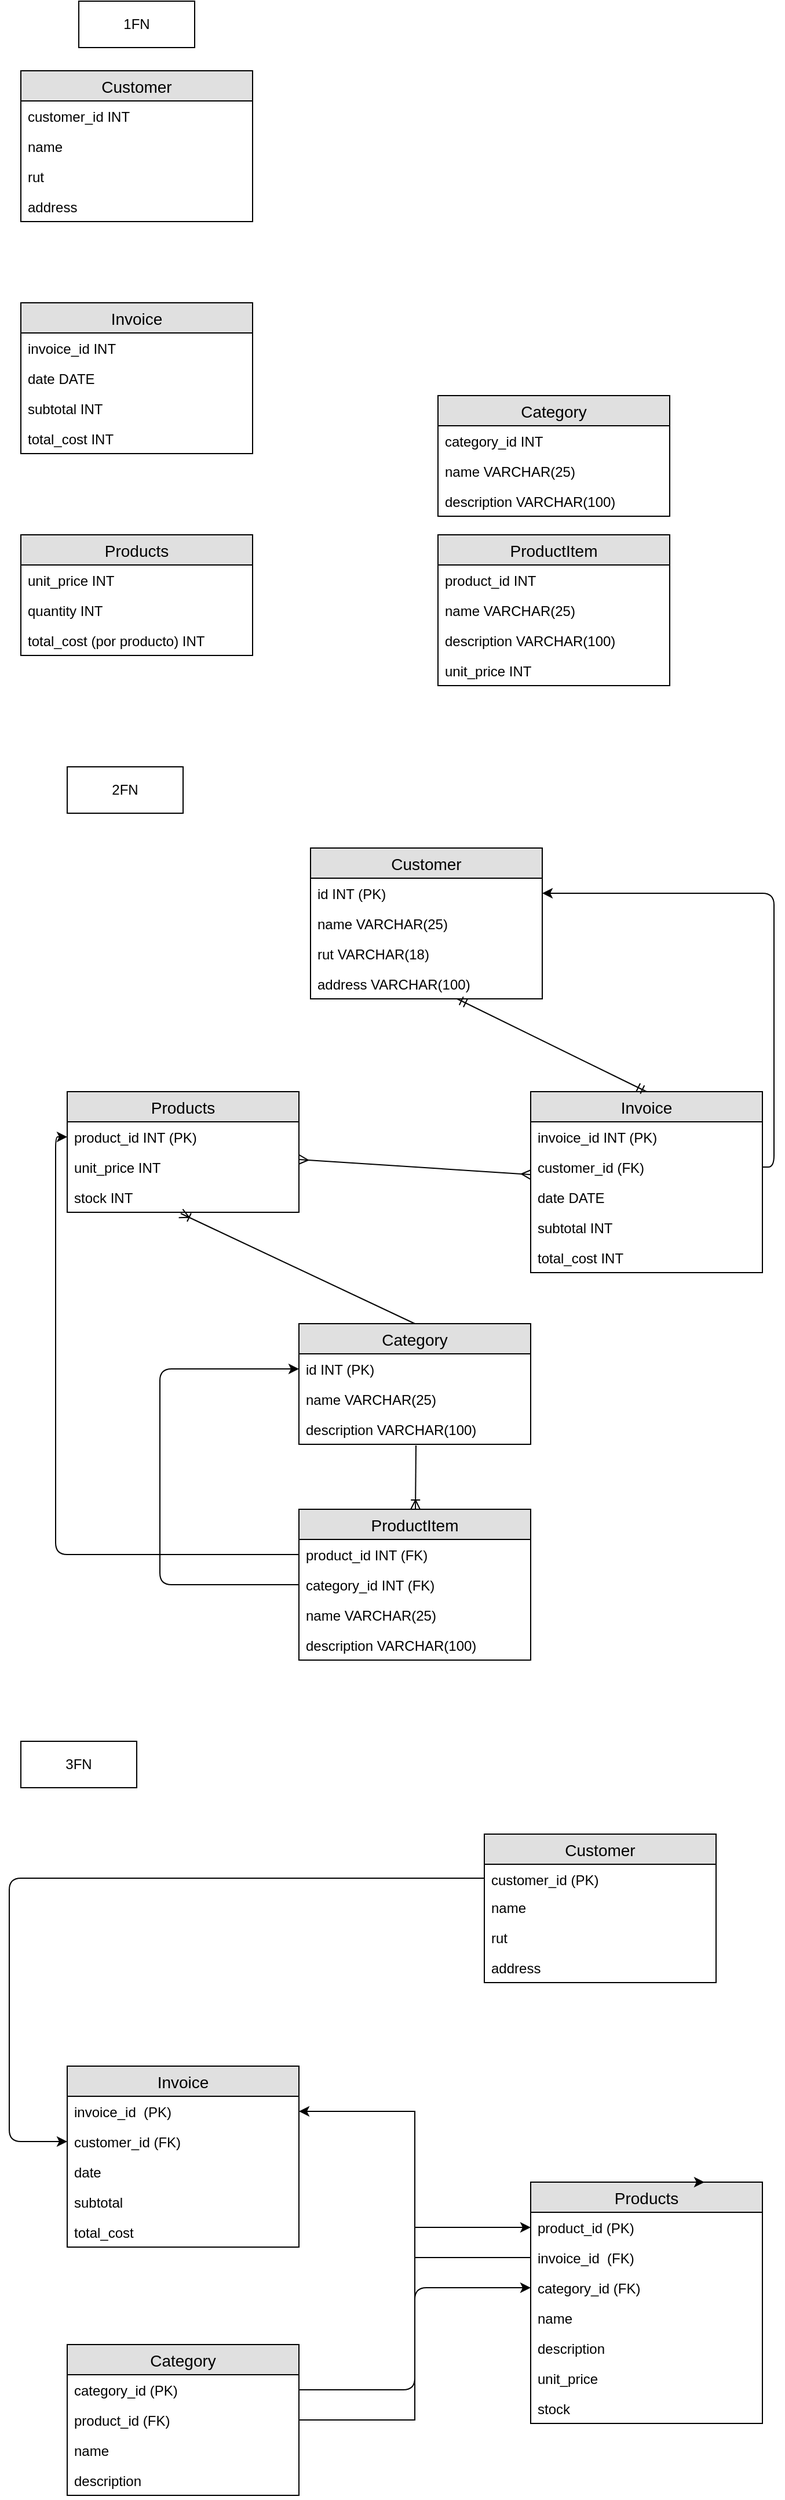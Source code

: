 <mxfile version="12.5.5" type="google"><diagram id="C5RBs43oDa-KdzZeNtuy" name="Page-1"><mxGraphModel dx="1186" dy="542" grid="1" gridSize="10" guides="1" tooltips="1" connect="1" arrows="1" fold="1" page="1" pageScale="1" pageWidth="827" pageHeight="1169" math="0" shadow="0"><root><mxCell id="WIyWlLk6GJQsqaUBKTNV-0"/><mxCell id="WIyWlLk6GJQsqaUBKTNV-1" parent="WIyWlLk6GJQsqaUBKTNV-0"/><mxCell id="mvWFeEzfgEJlznAJWW6z-0" value="Invoice" style="swimlane;fontStyle=0;childLayout=stackLayout;horizontal=1;startSize=26;fillColor=#e0e0e0;horizontalStack=0;resizeParent=1;resizeParentMax=0;resizeLast=0;collapsible=1;marginBottom=0;swimlaneFillColor=#ffffff;align=center;fontSize=14;" parent="WIyWlLk6GJQsqaUBKTNV-1" vertex="1"><mxGeometry x="40" y="320" width="200" height="130" as="geometry"/></mxCell><mxCell id="mvWFeEzfgEJlznAJWW6z-1" value="invoice_id INT" style="text;strokeColor=none;fillColor=none;spacingLeft=4;spacingRight=4;overflow=hidden;rotatable=0;points=[[0,0.5],[1,0.5]];portConstraint=eastwest;fontSize=12;" parent="mvWFeEzfgEJlznAJWW6z-0" vertex="1"><mxGeometry y="26" width="200" height="26" as="geometry"/></mxCell><mxCell id="mvWFeEzfgEJlznAJWW6z-2" value="date DATE" style="text;strokeColor=none;fillColor=none;spacingLeft=4;spacingRight=4;overflow=hidden;rotatable=0;points=[[0,0.5],[1,0.5]];portConstraint=eastwest;fontSize=12;" parent="mvWFeEzfgEJlznAJWW6z-0" vertex="1"><mxGeometry y="52" width="200" height="26" as="geometry"/></mxCell><mxCell id="mvWFeEzfgEJlznAJWW6z-3" value="subtotal INT" style="text;strokeColor=none;fillColor=none;spacingLeft=4;spacingRight=4;overflow=hidden;rotatable=0;points=[[0,0.5],[1,0.5]];portConstraint=eastwest;fontSize=12;" parent="mvWFeEzfgEJlznAJWW6z-0" vertex="1"><mxGeometry y="78" width="200" height="26" as="geometry"/></mxCell><mxCell id="mvWFeEzfgEJlznAJWW6z-13" value="total_cost INT" style="text;strokeColor=none;fillColor=none;spacingLeft=4;spacingRight=4;overflow=hidden;rotatable=0;points=[[0,0.5],[1,0.5]];portConstraint=eastwest;fontSize=12;" parent="mvWFeEzfgEJlznAJWW6z-0" vertex="1"><mxGeometry y="104" width="200" height="26" as="geometry"/></mxCell><mxCell id="mvWFeEzfgEJlznAJWW6z-4" value="Customer" style="swimlane;fontStyle=0;childLayout=stackLayout;horizontal=1;startSize=26;fillColor=#e0e0e0;horizontalStack=0;resizeParent=1;resizeParentMax=0;resizeLast=0;collapsible=1;marginBottom=0;swimlaneFillColor=#ffffff;align=center;fontSize=14;" parent="WIyWlLk6GJQsqaUBKTNV-1" vertex="1"><mxGeometry x="40" y="120" width="200" height="130" as="geometry"/></mxCell><mxCell id="mvWFeEzfgEJlznAJWW6z-5" value="customer_id INT" style="text;strokeColor=none;fillColor=none;spacingLeft=4;spacingRight=4;overflow=hidden;rotatable=0;points=[[0,0.5],[1,0.5]];portConstraint=eastwest;fontSize=12;" parent="mvWFeEzfgEJlznAJWW6z-4" vertex="1"><mxGeometry y="26" width="200" height="26" as="geometry"/></mxCell><mxCell id="mvWFeEzfgEJlznAJWW6z-6" value="name" style="text;strokeColor=none;fillColor=none;spacingLeft=4;spacingRight=4;overflow=hidden;rotatable=0;points=[[0,0.5],[1,0.5]];portConstraint=eastwest;fontSize=12;" parent="mvWFeEzfgEJlznAJWW6z-4" vertex="1"><mxGeometry y="52" width="200" height="26" as="geometry"/></mxCell><mxCell id="mvWFeEzfgEJlznAJWW6z-7" value="rut" style="text;strokeColor=none;fillColor=none;spacingLeft=4;spacingRight=4;overflow=hidden;rotatable=0;points=[[0,0.5],[1,0.5]];portConstraint=eastwest;fontSize=12;" parent="mvWFeEzfgEJlznAJWW6z-4" vertex="1"><mxGeometry y="78" width="200" height="26" as="geometry"/></mxCell><mxCell id="mvWFeEzfgEJlznAJWW6z-14" value="address" style="text;strokeColor=none;fillColor=none;spacingLeft=4;spacingRight=4;overflow=hidden;rotatable=0;points=[[0,0.5],[1,0.5]];portConstraint=eastwest;fontSize=12;" parent="mvWFeEzfgEJlznAJWW6z-4" vertex="1"><mxGeometry y="104" width="200" height="26" as="geometry"/></mxCell><mxCell id="mvWFeEzfgEJlznAJWW6z-8" value="Products" style="swimlane;fontStyle=0;childLayout=stackLayout;horizontal=1;startSize=26;fillColor=#e0e0e0;horizontalStack=0;resizeParent=1;resizeParentMax=0;resizeLast=0;collapsible=1;marginBottom=0;swimlaneFillColor=#ffffff;align=center;fontSize=14;" parent="WIyWlLk6GJQsqaUBKTNV-1" vertex="1"><mxGeometry x="40" y="520" width="200" height="104" as="geometry"/></mxCell><mxCell id="mvWFeEzfgEJlznAJWW6z-9" value="unit_price INT" style="text;strokeColor=none;fillColor=none;spacingLeft=4;spacingRight=4;overflow=hidden;rotatable=0;points=[[0,0.5],[1,0.5]];portConstraint=eastwest;fontSize=12;" parent="mvWFeEzfgEJlznAJWW6z-8" vertex="1"><mxGeometry y="26" width="200" height="26" as="geometry"/></mxCell><mxCell id="mvWFeEzfgEJlznAJWW6z-10" value="quantity INT" style="text;strokeColor=none;fillColor=none;spacingLeft=4;spacingRight=4;overflow=hidden;rotatable=0;points=[[0,0.5],[1,0.5]];portConstraint=eastwest;fontSize=12;" parent="mvWFeEzfgEJlznAJWW6z-8" vertex="1"><mxGeometry y="52" width="200" height="26" as="geometry"/></mxCell><mxCell id="mvWFeEzfgEJlznAJWW6z-11" value="total_cost (por producto) INT" style="text;strokeColor=none;fillColor=none;spacingLeft=4;spacingRight=4;overflow=hidden;rotatable=0;points=[[0,0.5],[1,0.5]];portConstraint=eastwest;fontSize=12;" parent="mvWFeEzfgEJlznAJWW6z-8" vertex="1"><mxGeometry y="78" width="200" height="26" as="geometry"/></mxCell><mxCell id="mvWFeEzfgEJlznAJWW6z-12" value="1FN" style="whiteSpace=wrap;html=1;align=center;" parent="WIyWlLk6GJQsqaUBKTNV-1" vertex="1"><mxGeometry x="90" y="60" width="100" height="40" as="geometry"/></mxCell><mxCell id="mvWFeEzfgEJlznAJWW6z-15" value="ProductItem" style="swimlane;fontStyle=0;childLayout=stackLayout;horizontal=1;startSize=26;fillColor=#e0e0e0;horizontalStack=0;resizeParent=1;resizeParentMax=0;resizeLast=0;collapsible=1;marginBottom=0;swimlaneFillColor=#ffffff;align=center;fontSize=14;" parent="WIyWlLk6GJQsqaUBKTNV-1" vertex="1"><mxGeometry x="400" y="520" width="200" height="130" as="geometry"/></mxCell><mxCell id="mvWFeEzfgEJlznAJWW6z-16" value="product_id INT" style="text;strokeColor=none;fillColor=none;spacingLeft=4;spacingRight=4;overflow=hidden;rotatable=0;points=[[0,0.5],[1,0.5]];portConstraint=eastwest;fontSize=12;" parent="mvWFeEzfgEJlznAJWW6z-15" vertex="1"><mxGeometry y="26" width="200" height="26" as="geometry"/></mxCell><mxCell id="mvWFeEzfgEJlznAJWW6z-17" value="name VARCHAR(25)" style="text;strokeColor=none;fillColor=none;spacingLeft=4;spacingRight=4;overflow=hidden;rotatable=0;points=[[0,0.5],[1,0.5]];portConstraint=eastwest;fontSize=12;" parent="mvWFeEzfgEJlznAJWW6z-15" vertex="1"><mxGeometry y="52" width="200" height="26" as="geometry"/></mxCell><mxCell id="mvWFeEzfgEJlznAJWW6z-18" value="description VARCHAR(100)" style="text;strokeColor=none;fillColor=none;spacingLeft=4;spacingRight=4;overflow=hidden;rotatable=0;points=[[0,0.5],[1,0.5]];portConstraint=eastwest;fontSize=12;" parent="mvWFeEzfgEJlznAJWW6z-15" vertex="1"><mxGeometry y="78" width="200" height="26" as="geometry"/></mxCell><mxCell id="mvWFeEzfgEJlznAJWW6z-19" value="unit_price INT" style="text;strokeColor=none;fillColor=none;spacingLeft=4;spacingRight=4;overflow=hidden;rotatable=0;points=[[0,0.5],[1,0.5]];portConstraint=eastwest;fontSize=12;" parent="mvWFeEzfgEJlznAJWW6z-15" vertex="1"><mxGeometry y="104" width="200" height="26" as="geometry"/></mxCell><mxCell id="mvWFeEzfgEJlznAJWW6z-20" value="Category" style="swimlane;fontStyle=0;childLayout=stackLayout;horizontal=1;startSize=26;fillColor=#e0e0e0;horizontalStack=0;resizeParent=1;resizeParentMax=0;resizeLast=0;collapsible=1;marginBottom=0;swimlaneFillColor=#ffffff;align=center;fontSize=14;" parent="WIyWlLk6GJQsqaUBKTNV-1" vertex="1"><mxGeometry x="400" y="400" width="200" height="104" as="geometry"/></mxCell><mxCell id="mvWFeEzfgEJlznAJWW6z-21" value="category_id INT" style="text;strokeColor=none;fillColor=none;spacingLeft=4;spacingRight=4;overflow=hidden;rotatable=0;points=[[0,0.5],[1,0.5]];portConstraint=eastwest;fontSize=12;" parent="mvWFeEzfgEJlznAJWW6z-20" vertex="1"><mxGeometry y="26" width="200" height="26" as="geometry"/></mxCell><mxCell id="mvWFeEzfgEJlznAJWW6z-22" value="name VARCHAR(25)" style="text;strokeColor=none;fillColor=none;spacingLeft=4;spacingRight=4;overflow=hidden;rotatable=0;points=[[0,0.5],[1,0.5]];portConstraint=eastwest;fontSize=12;" parent="mvWFeEzfgEJlznAJWW6z-20" vertex="1"><mxGeometry y="52" width="200" height="26" as="geometry"/></mxCell><mxCell id="mvWFeEzfgEJlznAJWW6z-23" value="description VARCHAR(100)" style="text;strokeColor=none;fillColor=none;spacingLeft=4;spacingRight=4;overflow=hidden;rotatable=0;points=[[0,0.5],[1,0.5]];portConstraint=eastwest;fontSize=12;" parent="mvWFeEzfgEJlznAJWW6z-20" vertex="1"><mxGeometry y="78" width="200" height="26" as="geometry"/></mxCell><mxCell id="mvWFeEzfgEJlznAJWW6z-30" value="Invoice" style="swimlane;fontStyle=0;childLayout=stackLayout;horizontal=1;startSize=26;fillColor=#e0e0e0;horizontalStack=0;resizeParent=1;resizeParentMax=0;resizeLast=0;collapsible=1;marginBottom=0;swimlaneFillColor=#ffffff;align=center;fontSize=14;" parent="WIyWlLk6GJQsqaUBKTNV-1" vertex="1"><mxGeometry x="480" y="1000" width="200" height="156" as="geometry"/></mxCell><mxCell id="mvWFeEzfgEJlznAJWW6z-31" value="invoice_id INT (PK)" style="text;strokeColor=none;fillColor=none;spacingLeft=4;spacingRight=4;overflow=hidden;rotatable=0;points=[[0,0.5],[1,0.5]];portConstraint=eastwest;fontSize=12;" parent="mvWFeEzfgEJlznAJWW6z-30" vertex="1"><mxGeometry y="26" width="200" height="26" as="geometry"/></mxCell><mxCell id="mvWFeEzfgEJlznAJWW6z-59" value="customer_id (FK)" style="text;strokeColor=none;fillColor=none;spacingLeft=4;spacingRight=4;overflow=hidden;rotatable=0;points=[[0,0.5],[1,0.5]];portConstraint=eastwest;fontSize=12;" parent="mvWFeEzfgEJlznAJWW6z-30" vertex="1"><mxGeometry y="52" width="200" height="26" as="geometry"/></mxCell><mxCell id="mvWFeEzfgEJlznAJWW6z-32" value="date DATE" style="text;strokeColor=none;fillColor=none;spacingLeft=4;spacingRight=4;overflow=hidden;rotatable=0;points=[[0,0.5],[1,0.5]];portConstraint=eastwest;fontSize=12;" parent="mvWFeEzfgEJlznAJWW6z-30" vertex="1"><mxGeometry y="78" width="200" height="26" as="geometry"/></mxCell><mxCell id="mvWFeEzfgEJlznAJWW6z-33" value="subtotal INT" style="text;strokeColor=none;fillColor=none;spacingLeft=4;spacingRight=4;overflow=hidden;rotatable=0;points=[[0,0.5],[1,0.5]];portConstraint=eastwest;fontSize=12;" parent="mvWFeEzfgEJlznAJWW6z-30" vertex="1"><mxGeometry y="104" width="200" height="26" as="geometry"/></mxCell><mxCell id="mvWFeEzfgEJlznAJWW6z-34" value="total_cost INT" style="text;strokeColor=none;fillColor=none;spacingLeft=4;spacingRight=4;overflow=hidden;rotatable=0;points=[[0,0.5],[1,0.5]];portConstraint=eastwest;fontSize=12;" parent="mvWFeEzfgEJlznAJWW6z-30" vertex="1"><mxGeometry y="130" width="200" height="26" as="geometry"/></mxCell><mxCell id="mvWFeEzfgEJlznAJWW6z-35" value="Customer" style="swimlane;fontStyle=0;childLayout=stackLayout;horizontal=1;startSize=26;fillColor=#e0e0e0;horizontalStack=0;resizeParent=1;resizeParentMax=0;resizeLast=0;collapsible=1;marginBottom=0;swimlaneFillColor=#ffffff;align=center;fontSize=14;" parent="WIyWlLk6GJQsqaUBKTNV-1" vertex="1"><mxGeometry x="290" y="790" width="200" height="130" as="geometry"/></mxCell><mxCell id="mvWFeEzfgEJlznAJWW6z-36" value="id INT (PK)" style="text;strokeColor=none;fillColor=none;spacingLeft=4;spacingRight=4;overflow=hidden;rotatable=0;points=[[0,0.5],[1,0.5]];portConstraint=eastwest;fontSize=12;" parent="mvWFeEzfgEJlznAJWW6z-35" vertex="1"><mxGeometry y="26" width="200" height="26" as="geometry"/></mxCell><mxCell id="mvWFeEzfgEJlznAJWW6z-37" value="name VARCHAR(25)" style="text;strokeColor=none;fillColor=none;spacingLeft=4;spacingRight=4;overflow=hidden;rotatable=0;points=[[0,0.5],[1,0.5]];portConstraint=eastwest;fontSize=12;" parent="mvWFeEzfgEJlznAJWW6z-35" vertex="1"><mxGeometry y="52" width="200" height="26" as="geometry"/></mxCell><mxCell id="mvWFeEzfgEJlznAJWW6z-38" value="rut VARCHAR(18)" style="text;strokeColor=none;fillColor=none;spacingLeft=4;spacingRight=4;overflow=hidden;rotatable=0;points=[[0,0.5],[1,0.5]];portConstraint=eastwest;fontSize=12;" parent="mvWFeEzfgEJlznAJWW6z-35" vertex="1"><mxGeometry y="78" width="200" height="26" as="geometry"/></mxCell><mxCell id="mvWFeEzfgEJlznAJWW6z-39" value="address VARCHAR(100)" style="text;strokeColor=none;fillColor=none;spacingLeft=4;spacingRight=4;overflow=hidden;rotatable=0;points=[[0,0.5],[1,0.5]];portConstraint=eastwest;fontSize=12;" parent="mvWFeEzfgEJlznAJWW6z-35" vertex="1"><mxGeometry y="104" width="200" height="26" as="geometry"/></mxCell><mxCell id="mvWFeEzfgEJlznAJWW6z-40" value="Products" style="swimlane;fontStyle=0;childLayout=stackLayout;horizontal=1;startSize=26;fillColor=#e0e0e0;horizontalStack=0;resizeParent=1;resizeParentMax=0;resizeLast=0;collapsible=1;marginBottom=0;swimlaneFillColor=#ffffff;align=center;fontSize=14;" parent="WIyWlLk6GJQsqaUBKTNV-1" vertex="1"><mxGeometry x="80" y="1000" width="200" height="104" as="geometry"/></mxCell><mxCell id="mvWFeEzfgEJlznAJWW6z-63" value="product_id INT (PK)" style="text;strokeColor=none;fillColor=none;spacingLeft=4;spacingRight=4;overflow=hidden;rotatable=0;points=[[0,0.5],[1,0.5]];portConstraint=eastwest;fontSize=12;" parent="mvWFeEzfgEJlznAJWW6z-40" vertex="1"><mxGeometry y="26" width="200" height="26" as="geometry"/></mxCell><mxCell id="mvWFeEzfgEJlznAJWW6z-41" value="unit_price INT" style="text;strokeColor=none;fillColor=none;spacingLeft=4;spacingRight=4;overflow=hidden;rotatable=0;points=[[0,0.5],[1,0.5]];portConstraint=eastwest;fontSize=12;" parent="mvWFeEzfgEJlznAJWW6z-40" vertex="1"><mxGeometry y="52" width="200" height="26" as="geometry"/></mxCell><mxCell id="mvWFeEzfgEJlznAJWW6z-42" value="stock INT" style="text;strokeColor=none;fillColor=none;spacingLeft=4;spacingRight=4;overflow=hidden;rotatable=0;points=[[0,0.5],[1,0.5]];portConstraint=eastwest;fontSize=12;" parent="mvWFeEzfgEJlznAJWW6z-40" vertex="1"><mxGeometry y="78" width="200" height="26" as="geometry"/></mxCell><mxCell id="mvWFeEzfgEJlznAJWW6z-44" value="2FN" style="whiteSpace=wrap;html=1;align=center;" parent="WIyWlLk6GJQsqaUBKTNV-1" vertex="1"><mxGeometry x="80" y="720" width="100" height="40" as="geometry"/></mxCell><mxCell id="mvWFeEzfgEJlznAJWW6z-45" value="ProductItem" style="swimlane;fontStyle=0;childLayout=stackLayout;horizontal=1;startSize=26;fillColor=#e0e0e0;horizontalStack=0;resizeParent=1;resizeParentMax=0;resizeLast=0;collapsible=1;marginBottom=0;swimlaneFillColor=#ffffff;align=center;fontSize=14;" parent="WIyWlLk6GJQsqaUBKTNV-1" vertex="1"><mxGeometry x="280" y="1360" width="200" height="130" as="geometry"/></mxCell><mxCell id="mvWFeEzfgEJlznAJWW6z-46" value="product_id INT (FK)" style="text;strokeColor=none;fillColor=none;spacingLeft=4;spacingRight=4;overflow=hidden;rotatable=0;points=[[0,0.5],[1,0.5]];portConstraint=eastwest;fontSize=12;" parent="mvWFeEzfgEJlznAJWW6z-45" vertex="1"><mxGeometry y="26" width="200" height="26" as="geometry"/></mxCell><mxCell id="mvWFeEzfgEJlznAJWW6z-60" value="category_id INT (FK)" style="text;strokeColor=none;fillColor=none;spacingLeft=4;spacingRight=4;overflow=hidden;rotatable=0;points=[[0,0.5],[1,0.5]];portConstraint=eastwest;fontSize=12;" parent="mvWFeEzfgEJlznAJWW6z-45" vertex="1"><mxGeometry y="52" width="200" height="26" as="geometry"/></mxCell><mxCell id="mvWFeEzfgEJlznAJWW6z-47" value="name VARCHAR(25)" style="text;strokeColor=none;fillColor=none;spacingLeft=4;spacingRight=4;overflow=hidden;rotatable=0;points=[[0,0.5],[1,0.5]];portConstraint=eastwest;fontSize=12;" parent="mvWFeEzfgEJlznAJWW6z-45" vertex="1"><mxGeometry y="78" width="200" height="26" as="geometry"/></mxCell><mxCell id="mvWFeEzfgEJlznAJWW6z-48" value="description VARCHAR(100)" style="text;strokeColor=none;fillColor=none;spacingLeft=4;spacingRight=4;overflow=hidden;rotatable=0;points=[[0,0.5],[1,0.5]];portConstraint=eastwest;fontSize=12;" parent="mvWFeEzfgEJlznAJWW6z-45" vertex="1"><mxGeometry y="104" width="200" height="26" as="geometry"/></mxCell><mxCell id="mvWFeEzfgEJlznAJWW6z-50" value="Category" style="swimlane;fontStyle=0;childLayout=stackLayout;horizontal=1;startSize=26;fillColor=#e0e0e0;horizontalStack=0;resizeParent=1;resizeParentMax=0;resizeLast=0;collapsible=1;marginBottom=0;swimlaneFillColor=#ffffff;align=center;fontSize=14;" parent="WIyWlLk6GJQsqaUBKTNV-1" vertex="1"><mxGeometry x="280" y="1200" width="200" height="104" as="geometry"/></mxCell><mxCell id="mvWFeEzfgEJlznAJWW6z-51" value="id INT (PK)" style="text;strokeColor=none;fillColor=none;spacingLeft=4;spacingRight=4;overflow=hidden;rotatable=0;points=[[0,0.5],[1,0.5]];portConstraint=eastwest;fontSize=12;" parent="mvWFeEzfgEJlznAJWW6z-50" vertex="1"><mxGeometry y="26" width="200" height="26" as="geometry"/></mxCell><mxCell id="mvWFeEzfgEJlznAJWW6z-52" value="name VARCHAR(25)" style="text;strokeColor=none;fillColor=none;spacingLeft=4;spacingRight=4;overflow=hidden;rotatable=0;points=[[0,0.5],[1,0.5]];portConstraint=eastwest;fontSize=12;" parent="mvWFeEzfgEJlznAJWW6z-50" vertex="1"><mxGeometry y="52" width="200" height="26" as="geometry"/></mxCell><mxCell id="mvWFeEzfgEJlznAJWW6z-53" value="description VARCHAR(100)" style="text;strokeColor=none;fillColor=none;spacingLeft=4;spacingRight=4;overflow=hidden;rotatable=0;points=[[0,0.5],[1,0.5]];portConstraint=eastwest;fontSize=12;" parent="mvWFeEzfgEJlznAJWW6z-50" vertex="1"><mxGeometry y="78" width="200" height="26" as="geometry"/></mxCell><mxCell id="mvWFeEzfgEJlznAJWW6z-61" value="" style="fontSize=12;html=1;endArrow=ERoneToMany;exitX=0.505;exitY=1.038;exitDx=0;exitDy=0;exitPerimeter=0;" parent="WIyWlLk6GJQsqaUBKTNV-1" source="mvWFeEzfgEJlznAJWW6z-53" target="mvWFeEzfgEJlznAJWW6z-45" edge="1"><mxGeometry width="100" height="100" relative="1" as="geometry"><mxPoint x="110" y="1530" as="sourcePoint"/><mxPoint x="210" y="1430" as="targetPoint"/></mxGeometry></mxCell><mxCell id="mvWFeEzfgEJlznAJWW6z-62" value="" style="fontSize=12;html=1;endArrow=ERoneToMany;exitX=0.5;exitY=0;exitDx=0;exitDy=0;entryX=0.49;entryY=1.038;entryDx=0;entryDy=0;entryPerimeter=0;" parent="WIyWlLk6GJQsqaUBKTNV-1" source="mvWFeEzfgEJlznAJWW6z-50" target="mvWFeEzfgEJlznAJWW6z-42" edge="1"><mxGeometry width="100" height="100" relative="1" as="geometry"><mxPoint x="-300" y="1390" as="sourcePoint"/><mxPoint x="200" y="1110" as="targetPoint"/></mxGeometry></mxCell><mxCell id="mvWFeEzfgEJlznAJWW6z-67" value="" style="fontSize=12;html=1;endArrow=ERmany;startArrow=ERmany;" parent="WIyWlLk6GJQsqaUBKTNV-1" source="mvWFeEzfgEJlznAJWW6z-40" target="mvWFeEzfgEJlznAJWW6z-30" edge="1"><mxGeometry width="100" height="100" relative="1" as="geometry"><mxPoint x="390" y="1250" as="sourcePoint"/><mxPoint x="490" y="1150" as="targetPoint"/></mxGeometry></mxCell><mxCell id="mvWFeEzfgEJlznAJWW6z-71" value="" style="fontSize=12;html=1;endArrow=ERmandOne;startArrow=ERmandOne;exitX=0.5;exitY=0;exitDx=0;exitDy=0;" parent="WIyWlLk6GJQsqaUBKTNV-1" source="mvWFeEzfgEJlznAJWW6z-30" target="mvWFeEzfgEJlznAJWW6z-39" edge="1"><mxGeometry width="100" height="100" relative="1" as="geometry"><mxPoint x="260" y="1000" as="sourcePoint"/><mxPoint x="360" y="900" as="targetPoint"/></mxGeometry></mxCell><mxCell id="mvWFeEzfgEJlznAJWW6z-73" value="" style="endArrow=classic;html=1;exitX=1;exitY=0.5;exitDx=0;exitDy=0;entryX=1;entryY=0.5;entryDx=0;entryDy=0;edgeStyle=orthogonalEdgeStyle;" parent="WIyWlLk6GJQsqaUBKTNV-1" source="mvWFeEzfgEJlznAJWW6z-59" target="mvWFeEzfgEJlznAJWW6z-36" edge="1"><mxGeometry width="50" height="50" relative="1" as="geometry"><mxPoint x="340" y="1070" as="sourcePoint"/><mxPoint x="390" y="1020" as="targetPoint"/></mxGeometry></mxCell><mxCell id="mvWFeEzfgEJlznAJWW6z-74" value="" style="endArrow=classic;html=1;exitX=0;exitY=0.5;exitDx=0;exitDy=0;entryX=0;entryY=0.5;entryDx=0;entryDy=0;edgeStyle=orthogonalEdgeStyle;" parent="WIyWlLk6GJQsqaUBKTNV-1" source="mvWFeEzfgEJlznAJWW6z-46" target="mvWFeEzfgEJlznAJWW6z-63" edge="1"><mxGeometry width="50" height="50" relative="1" as="geometry"><mxPoint x="180" y="1340" as="sourcePoint"/><mxPoint x="160" y="1290" as="targetPoint"/></mxGeometry></mxCell><mxCell id="mvWFeEzfgEJlznAJWW6z-75" value="" style="endArrow=classic;html=1;entryX=0;entryY=0.5;entryDx=0;entryDy=0;exitX=0;exitY=0.5;exitDx=0;exitDy=0;edgeStyle=orthogonalEdgeStyle;" parent="WIyWlLk6GJQsqaUBKTNV-1" source="mvWFeEzfgEJlznAJWW6z-60" target="mvWFeEzfgEJlznAJWW6z-51" edge="1"><mxGeometry width="50" height="50" relative="1" as="geometry"><mxPoint x="200" y="1480" as="sourcePoint"/><mxPoint x="250" y="1430" as="targetPoint"/><Array as="points"><mxPoint x="160" y="1425"/><mxPoint x="160" y="1239"/></Array></mxGeometry></mxCell><mxCell id="mvWFeEzfgEJlznAJWW6z-76" value="3FN" style="whiteSpace=wrap;html=1;align=center;" parent="WIyWlLk6GJQsqaUBKTNV-1" vertex="1"><mxGeometry x="40" y="1560" width="100" height="40" as="geometry"/></mxCell><mxCell id="mvWFeEzfgEJlznAJWW6z-77" value="Customer" style="swimlane;fontStyle=0;childLayout=stackLayout;horizontal=1;startSize=26;fillColor=#e0e0e0;horizontalStack=0;resizeParent=1;resizeParentMax=0;resizeLast=0;collapsible=1;marginBottom=0;swimlaneFillColor=#ffffff;align=center;fontSize=14;" parent="WIyWlLk6GJQsqaUBKTNV-1" vertex="1"><mxGeometry x="440" y="1640" width="200" height="128" as="geometry"/></mxCell><mxCell id="mvWFeEzfgEJlznAJWW6z-78" value="customer_id (PK)" style="text;strokeColor=none;fillColor=none;spacingLeft=4;spacingRight=4;overflow=hidden;rotatable=0;points=[[0,0.5],[1,0.5]];portConstraint=eastwest;fontSize=12;" parent="mvWFeEzfgEJlznAJWW6z-77" vertex="1"><mxGeometry y="26" width="200" height="24" as="geometry"/></mxCell><mxCell id="mvWFeEzfgEJlznAJWW6z-79" value="name " style="text;strokeColor=none;fillColor=none;spacingLeft=4;spacingRight=4;overflow=hidden;rotatable=0;points=[[0,0.5],[1,0.5]];portConstraint=eastwest;fontSize=12;" parent="mvWFeEzfgEJlznAJWW6z-77" vertex="1"><mxGeometry y="50" width="200" height="26" as="geometry"/></mxCell><mxCell id="mvWFeEzfgEJlznAJWW6z-80" value="rut " style="text;strokeColor=none;fillColor=none;spacingLeft=4;spacingRight=4;overflow=hidden;rotatable=0;points=[[0,0.5],[1,0.5]];portConstraint=eastwest;fontSize=12;" parent="mvWFeEzfgEJlznAJWW6z-77" vertex="1"><mxGeometry y="76" width="200" height="26" as="geometry"/></mxCell><mxCell id="mvWFeEzfgEJlznAJWW6z-81" value="address" style="text;strokeColor=none;fillColor=none;spacingLeft=4;spacingRight=4;overflow=hidden;rotatable=0;points=[[0,0.5],[1,0.5]];portConstraint=eastwest;fontSize=12;" parent="mvWFeEzfgEJlznAJWW6z-77" vertex="1"><mxGeometry y="102" width="200" height="26" as="geometry"/></mxCell><mxCell id="mvWFeEzfgEJlznAJWW6z-89" value="Invoice" style="swimlane;fontStyle=0;childLayout=stackLayout;horizontal=1;startSize=26;fillColor=#e0e0e0;horizontalStack=0;resizeParent=1;resizeParentMax=0;resizeLast=0;collapsible=1;marginBottom=0;swimlaneFillColor=#ffffff;align=center;fontSize=14;" parent="WIyWlLk6GJQsqaUBKTNV-1" vertex="1"><mxGeometry x="80" y="1840" width="200" height="156" as="geometry"/></mxCell><mxCell id="mvWFeEzfgEJlznAJWW6z-90" value="invoice_id  (PK)" style="text;strokeColor=none;fillColor=none;spacingLeft=4;spacingRight=4;overflow=hidden;rotatable=0;points=[[0,0.5],[1,0.5]];portConstraint=eastwest;fontSize=12;" parent="mvWFeEzfgEJlznAJWW6z-89" vertex="1"><mxGeometry y="26" width="200" height="26" as="geometry"/></mxCell><mxCell id="mvWFeEzfgEJlznAJWW6z-84" value="customer_id (FK)" style="text;strokeColor=none;fillColor=none;spacingLeft=4;spacingRight=4;overflow=hidden;rotatable=0;points=[[0,0.5],[1,0.5]];portConstraint=eastwest;fontSize=12;" parent="mvWFeEzfgEJlznAJWW6z-89" vertex="1"><mxGeometry y="52" width="200" height="26" as="geometry"/></mxCell><mxCell id="mvWFeEzfgEJlznAJWW6z-92" value="date" style="text;strokeColor=none;fillColor=none;spacingLeft=4;spacingRight=4;overflow=hidden;rotatable=0;points=[[0,0.5],[1,0.5]];portConstraint=eastwest;fontSize=12;" parent="mvWFeEzfgEJlznAJWW6z-89" vertex="1"><mxGeometry y="78" width="200" height="26" as="geometry"/></mxCell><mxCell id="mvWFeEzfgEJlznAJWW6z-93" value="subtotal" style="text;strokeColor=none;fillColor=none;spacingLeft=4;spacingRight=4;overflow=hidden;rotatable=0;points=[[0,0.5],[1,0.5]];portConstraint=eastwest;fontSize=12;" parent="mvWFeEzfgEJlznAJWW6z-89" vertex="1"><mxGeometry y="104" width="200" height="26" as="geometry"/></mxCell><mxCell id="mvWFeEzfgEJlznAJWW6z-94" value="total_cost" style="text;strokeColor=none;fillColor=none;spacingLeft=4;spacingRight=4;overflow=hidden;rotatable=0;points=[[0,0.5],[1,0.5]];portConstraint=eastwest;fontSize=12;" parent="mvWFeEzfgEJlznAJWW6z-89" vertex="1"><mxGeometry y="130" width="200" height="26" as="geometry"/></mxCell><mxCell id="mvWFeEzfgEJlznAJWW6z-98" value="Products" style="swimlane;fontStyle=0;childLayout=stackLayout;horizontal=1;startSize=26;fillColor=#e0e0e0;horizontalStack=0;resizeParent=1;resizeParentMax=0;resizeLast=0;collapsible=1;marginBottom=0;swimlaneFillColor=#ffffff;align=center;fontSize=14;" parent="WIyWlLk6GJQsqaUBKTNV-1" vertex="1"><mxGeometry x="480" y="1940" width="200" height="208" as="geometry"/></mxCell><mxCell id="mvWFeEzfgEJlznAJWW6z-99" value="product_id (PK)" style="text;strokeColor=none;fillColor=none;spacingLeft=4;spacingRight=4;overflow=hidden;rotatable=0;points=[[0,0.5],[1,0.5]];portConstraint=eastwest;fontSize=12;" parent="mvWFeEzfgEJlznAJWW6z-98" vertex="1"><mxGeometry y="26" width="200" height="26" as="geometry"/></mxCell><mxCell id="riLpMLKEM8pgyHJtujMd-11" value="invoice_id  (FK)" style="text;strokeColor=none;fillColor=none;spacingLeft=4;spacingRight=4;overflow=hidden;rotatable=0;points=[[0,0.5],[1,0.5]];portConstraint=eastwest;fontSize=12;" vertex="1" parent="mvWFeEzfgEJlznAJWW6z-98"><mxGeometry y="52" width="200" height="26" as="geometry"/></mxCell><mxCell id="mvWFeEzfgEJlznAJWW6z-122" value="category_id (FK)" style="text;strokeColor=none;fillColor=none;spacingLeft=4;spacingRight=4;overflow=hidden;rotatable=0;points=[[0,0.5],[1,0.5]];portConstraint=eastwest;fontSize=12;" parent="mvWFeEzfgEJlznAJWW6z-98" vertex="1"><mxGeometry y="78" width="200" height="26" as="geometry"/></mxCell><mxCell id="mvWFeEzfgEJlznAJWW6z-105" value="name" style="text;strokeColor=none;fillColor=none;spacingLeft=4;spacingRight=4;overflow=hidden;rotatable=0;points=[[0,0.5],[1,0.5]];portConstraint=eastwest;fontSize=12;" parent="mvWFeEzfgEJlznAJWW6z-98" vertex="1"><mxGeometry y="104" width="200" height="26" as="geometry"/></mxCell><mxCell id="mvWFeEzfgEJlznAJWW6z-106" value="description" style="text;strokeColor=none;fillColor=none;spacingLeft=4;spacingRight=4;overflow=hidden;rotatable=0;points=[[0,0.5],[1,0.5]];portConstraint=eastwest;fontSize=12;" parent="mvWFeEzfgEJlznAJWW6z-98" vertex="1"><mxGeometry y="130" width="200" height="26" as="geometry"/></mxCell><mxCell id="mvWFeEzfgEJlznAJWW6z-100" value="unit_price" style="text;strokeColor=none;fillColor=none;spacingLeft=4;spacingRight=4;overflow=hidden;rotatable=0;points=[[0,0.5],[1,0.5]];portConstraint=eastwest;fontSize=12;" parent="mvWFeEzfgEJlznAJWW6z-98" vertex="1"><mxGeometry y="156" width="200" height="26" as="geometry"/></mxCell><mxCell id="mvWFeEzfgEJlznAJWW6z-101" value="stock" style="text;strokeColor=none;fillColor=none;spacingLeft=4;spacingRight=4;overflow=hidden;rotatable=0;points=[[0,0.5],[1,0.5]];portConstraint=eastwest;fontSize=12;" parent="mvWFeEzfgEJlznAJWW6z-98" vertex="1"><mxGeometry y="182" width="200" height="26" as="geometry"/></mxCell><mxCell id="mvWFeEzfgEJlznAJWW6z-107" value="Category" style="swimlane;fontStyle=0;childLayout=stackLayout;horizontal=1;startSize=26;fillColor=#e0e0e0;horizontalStack=0;resizeParent=1;resizeParentMax=0;resizeLast=0;collapsible=1;marginBottom=0;swimlaneFillColor=#ffffff;align=center;fontSize=14;" parent="WIyWlLk6GJQsqaUBKTNV-1" vertex="1"><mxGeometry x="80" y="2080" width="200" height="130" as="geometry"/></mxCell><mxCell id="mvWFeEzfgEJlznAJWW6z-108" value="category_id (PK)" style="text;strokeColor=none;fillColor=none;spacingLeft=4;spacingRight=4;overflow=hidden;rotatable=0;points=[[0,0.5],[1,0.5]];portConstraint=eastwest;fontSize=12;" parent="mvWFeEzfgEJlznAJWW6z-107" vertex="1"><mxGeometry y="26" width="200" height="26" as="geometry"/></mxCell><mxCell id="riLpMLKEM8pgyHJtujMd-15" value="product_id (FK)" style="text;strokeColor=none;fillColor=none;spacingLeft=4;spacingRight=4;overflow=hidden;rotatable=0;points=[[0,0.5],[1,0.5]];portConstraint=eastwest;fontSize=12;" vertex="1" parent="mvWFeEzfgEJlznAJWW6z-107"><mxGeometry y="52" width="200" height="26" as="geometry"/></mxCell><mxCell id="mvWFeEzfgEJlznAJWW6z-109" value="name" style="text;strokeColor=none;fillColor=none;spacingLeft=4;spacingRight=4;overflow=hidden;rotatable=0;points=[[0,0.5],[1,0.5]];portConstraint=eastwest;fontSize=12;" parent="mvWFeEzfgEJlznAJWW6z-107" vertex="1"><mxGeometry y="78" width="200" height="26" as="geometry"/></mxCell><mxCell id="mvWFeEzfgEJlznAJWW6z-110" value="description" style="text;strokeColor=none;fillColor=none;spacingLeft=4;spacingRight=4;overflow=hidden;rotatable=0;points=[[0,0.5],[1,0.5]];portConstraint=eastwest;fontSize=12;" parent="mvWFeEzfgEJlznAJWW6z-107" vertex="1"><mxGeometry y="104" width="200" height="26" as="geometry"/></mxCell><mxCell id="riLpMLKEM8pgyHJtujMd-3" style="edgeStyle=none;rounded=0;orthogonalLoop=1;jettySize=auto;html=1;exitX=0.5;exitY=0;exitDx=0;exitDy=0;entryX=0.75;entryY=0;entryDx=0;entryDy=0;" edge="1" parent="WIyWlLk6GJQsqaUBKTNV-1" source="mvWFeEzfgEJlznAJWW6z-98" target="mvWFeEzfgEJlznAJWW6z-98"><mxGeometry relative="1" as="geometry"/></mxCell><mxCell id="riLpMLKEM8pgyHJtujMd-5" value="" style="endArrow=classic;html=1;exitX=0;exitY=0.5;exitDx=0;exitDy=0;entryX=0;entryY=0.5;entryDx=0;entryDy=0;edgeStyle=orthogonalEdgeStyle;" edge="1" parent="WIyWlLk6GJQsqaUBKTNV-1" source="mvWFeEzfgEJlznAJWW6z-78" target="mvWFeEzfgEJlznAJWW6z-84"><mxGeometry width="50" height="50" relative="1" as="geometry"><mxPoint x="120" y="1720" as="sourcePoint"/><mxPoint x="170" y="1670" as="targetPoint"/><Array as="points"><mxPoint x="30" y="1678"/><mxPoint x="30" y="1905"/></Array></mxGeometry></mxCell><mxCell id="riLpMLKEM8pgyHJtujMd-9" value="" style="endArrow=classic;html=1;exitX=1;exitY=0.5;exitDx=0;exitDy=0;entryX=0;entryY=0.5;entryDx=0;entryDy=0;edgeStyle=orthogonalEdgeStyle;" edge="1" parent="WIyWlLk6GJQsqaUBKTNV-1" source="mvWFeEzfgEJlznAJWW6z-108" target="mvWFeEzfgEJlznAJWW6z-122"><mxGeometry width="50" height="50" relative="1" as="geometry"><mxPoint x="350" y="2140" as="sourcePoint"/><mxPoint x="400" y="2090" as="targetPoint"/></mxGeometry></mxCell><mxCell id="riLpMLKEM8pgyHJtujMd-12" style="edgeStyle=orthogonalEdgeStyle;rounded=0;orthogonalLoop=1;jettySize=auto;html=1;entryX=1;entryY=0.5;entryDx=0;entryDy=0;" edge="1" parent="WIyWlLk6GJQsqaUBKTNV-1" source="riLpMLKEM8pgyHJtujMd-11" target="mvWFeEzfgEJlznAJWW6z-90"><mxGeometry relative="1" as="geometry"/></mxCell><mxCell id="riLpMLKEM8pgyHJtujMd-16" style="edgeStyle=orthogonalEdgeStyle;rounded=0;orthogonalLoop=1;jettySize=auto;html=1;entryX=0;entryY=0.5;entryDx=0;entryDy=0;" edge="1" parent="WIyWlLk6GJQsqaUBKTNV-1" source="riLpMLKEM8pgyHJtujMd-15" target="mvWFeEzfgEJlznAJWW6z-99"><mxGeometry relative="1" as="geometry"/></mxCell></root></mxGraphModel></diagram></mxfile>